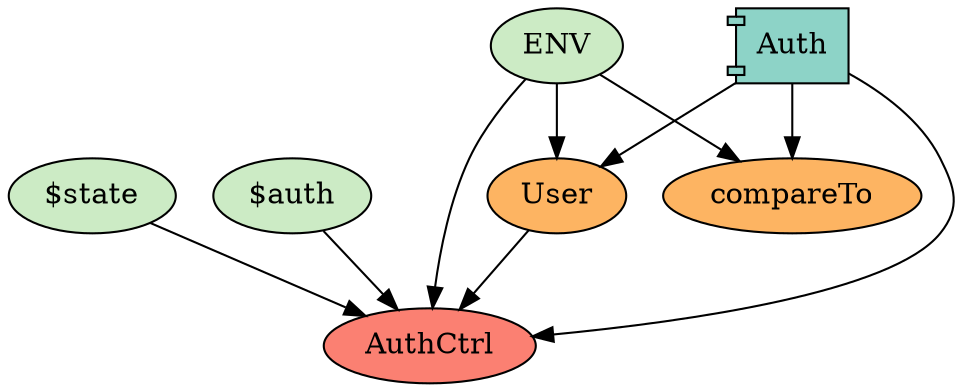 digraph dependencies {
  node[shape="component",style="filled",colorscheme=set312]


    node[shape="component"]
    "Auth"[label="Auth", fillcolor=1]

    


    node[shape="ellipse"]
    


    
      "AuthCtrl"[label="AuthCtrl", fillcolor=4]
      "Auth" -> "AuthCtrl"
    

    

    
      "compareTo"[label="compareTo", fillcolor=6]
      "Auth" -> "compareTo"
    
      "User"[label="User", fillcolor=6]
      "Auth" -> "User"
    

    node[shape="rectangle"]
    

    node[shape="note"]
    

    node[shape="folder"]
    







    node[shape="ellipse",style="filled", fillcolor=11]
    

    

    


    
      
        "ENV"[label="ENV"]
        "ENV" -> "AuthCtrl"
      
        "$state"[label="$state"]
        "$state" -> "AuthCtrl"
      
        "$auth"[label="$auth"]
        "$auth" -> "AuthCtrl"
      
        "User"[label="User"]
        "User" -> "AuthCtrl"
      
    

    

    
      
        "ENV"[label="ENV"]
        "ENV" -> "compareTo"
      
    
      
        "ENV"[label="ENV"]
        "ENV" -> "User"
      
    

    


}
